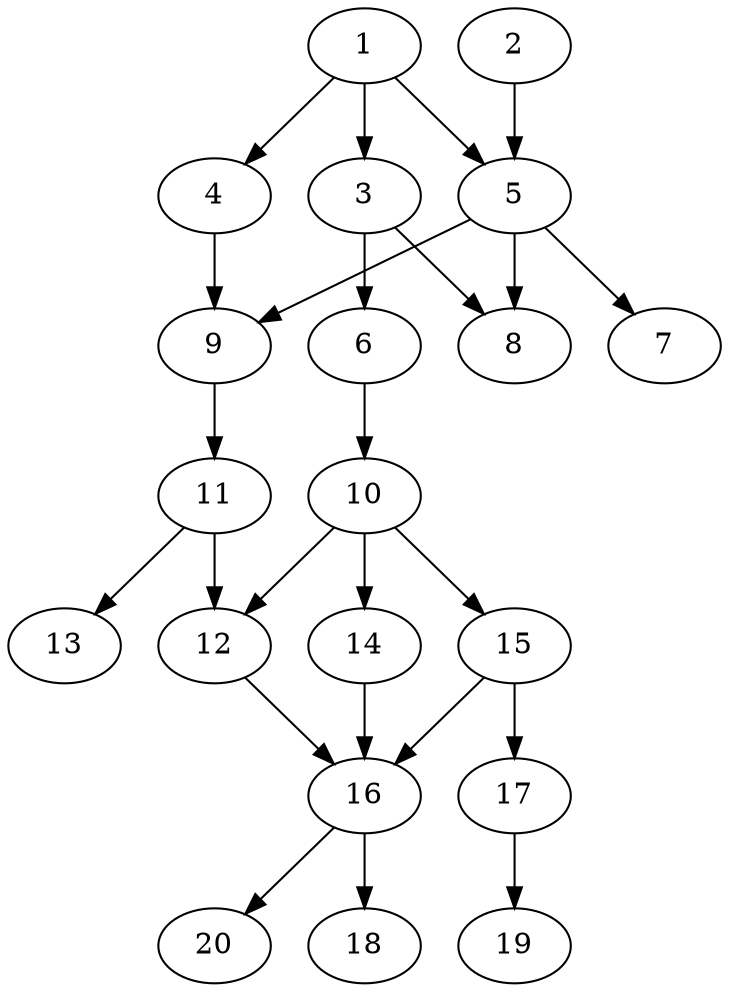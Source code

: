 // DAG automatically generated by daggen at Tue Jul 23 14:27:02 2019
// ./daggen --dot -n 20 --ccr 0.4 --fat 0.5 --regular 0.5 --density 0.7 --mindata 5242880 --maxdata 52428800 
digraph G {
  1 [size="52282880", alpha="0.15", expect_size="20913152"] 
  1 -> 3 [size ="20913152"]
  1 -> 4 [size ="20913152"]
  1 -> 5 [size ="20913152"]
  2 [size="86981120", alpha="0.19", expect_size="34792448"] 
  2 -> 5 [size ="34792448"]
  3 [size="46364160", alpha="0.14", expect_size="18545664"] 
  3 -> 6 [size ="18545664"]
  3 -> 8 [size ="18545664"]
  4 [size="54871040", alpha="0.04", expect_size="21948416"] 
  4 -> 9 [size ="21948416"]
  5 [size="76853760", alpha="0.09", expect_size="30741504"] 
  5 -> 7 [size ="30741504"]
  5 -> 8 [size ="30741504"]
  5 -> 9 [size ="30741504"]
  6 [size="99522560", alpha="0.07", expect_size="39809024"] 
  6 -> 10 [size ="39809024"]
  7 [size="65438720", alpha="0.05", expect_size="26175488"] 
  8 [size="97894400", alpha="0.07", expect_size="39157760"] 
  9 [size="106032640", alpha="0.20", expect_size="42413056"] 
  9 -> 11 [size ="42413056"]
  10 [size="108659200", alpha="0.00", expect_size="43463680"] 
  10 -> 12 [size ="43463680"]
  10 -> 14 [size ="43463680"]
  10 -> 15 [size ="43463680"]
  11 [size="60444160", alpha="0.13", expect_size="24177664"] 
  11 -> 12 [size ="24177664"]
  11 -> 13 [size ="24177664"]
  12 [size="28894720", alpha="0.15", expect_size="11557888"] 
  12 -> 16 [size ="11557888"]
  13 [size="23559680", alpha="0.02", expect_size="9423872"] 
  14 [size="103654400", alpha="0.07", expect_size="41461760"] 
  14 -> 16 [size ="41461760"]
  15 [size="128151040", alpha="0.05", expect_size="51260416"] 
  15 -> 16 [size ="51260416"]
  15 -> 17 [size ="51260416"]
  16 [size="63278080", alpha="0.03", expect_size="25311232"] 
  16 -> 18 [size ="25311232"]
  16 -> 20 [size ="25311232"]
  17 [size="104120320", alpha="0.05", expect_size="41648128"] 
  17 -> 19 [size ="41648128"]
  18 [size="15649280", alpha="0.07", expect_size="6259712"] 
  19 [size="54786560", alpha="0.16", expect_size="21914624"] 
  20 [size="52339200", alpha="0.19", expect_size="20935680"] 
}
